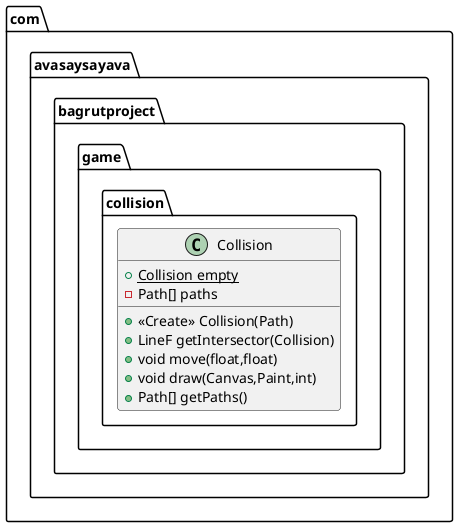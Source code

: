@startuml
class com.avasaysayava.bagrutproject.game.collision.Collision {
+ {static} Collision empty
- Path[] paths
+ <<Create>> Collision(Path)
+ LineF getIntersector(Collision)
+ void move(float,float)
+ void draw(Canvas,Paint,int)
+ Path[] getPaths()
}


@enduml